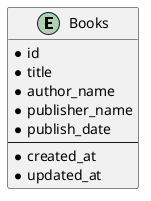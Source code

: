 @startuml ER Diagram
entity Books {
    * id
    * title
    * author_name
    * publisher_name
    * publish_date
    --
    * created_at
    * updated_at
}
@enduml